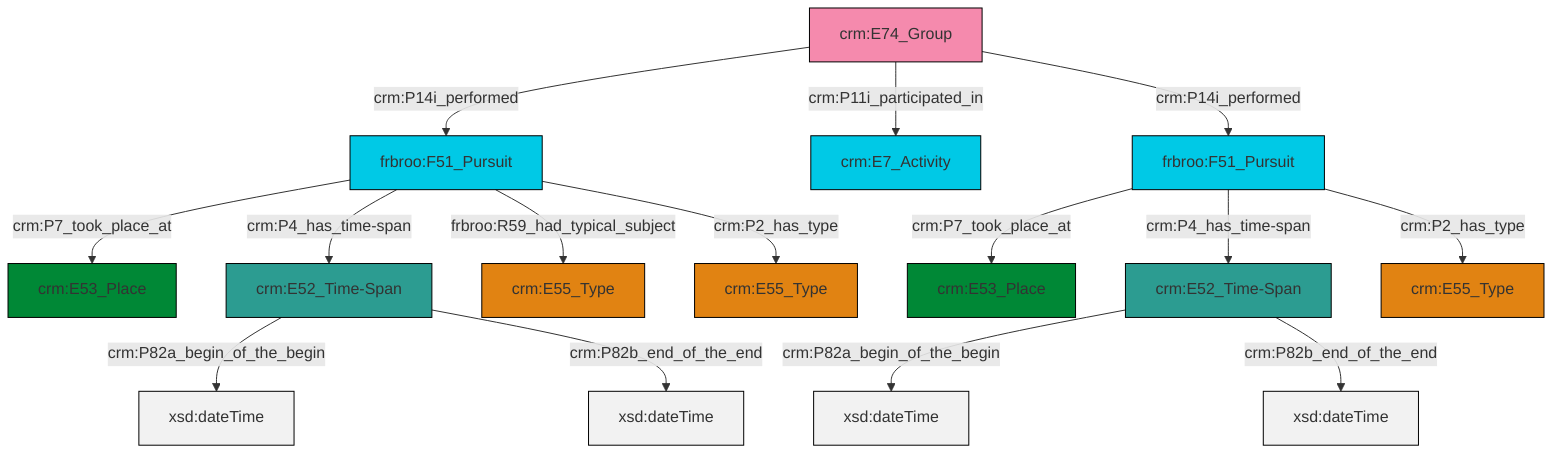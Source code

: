 graph TD
classDef Literal fill:#f2f2f2,stroke:#000000;
classDef CRM_Entity fill:#FFFFFF,stroke:#000000;
classDef Temporal_Entity fill:#00C9E6, stroke:#000000;
classDef Type fill:#E18312, stroke:#000000;
classDef Time-Span fill:#2C9C91, stroke:#000000;
classDef Appellation fill:#FFEB7F, stroke:#000000;
classDef Place fill:#008836, stroke:#000000;
classDef Persistent_Item fill:#B266B2, stroke:#000000;
classDef Conceptual_Object fill:#FFD700, stroke:#000000;
classDef Physical_Thing fill:#D2B48C, stroke:#000000;
classDef Actor fill:#f58aad, stroke:#000000;
classDef PC_Classes fill:#4ce600, stroke:#000000;
classDef Multi fill:#cccccc,stroke:#000000;

0["crm:E52_Time-Span"]:::Time-Span -->|crm:P82a_begin_of_the_begin| 1[xsd:dateTime]:::Literal
6["crm:E52_Time-Span"]:::Time-Span -->|crm:P82a_begin_of_the_begin| 7[xsd:dateTime]:::Literal
8["frbroo:F51_Pursuit"]:::Temporal_Entity -->|crm:P7_took_place_at| 9["crm:E53_Place"]:::Place
14["frbroo:F51_Pursuit"]:::Temporal_Entity -->|crm:P7_took_place_at| 4["crm:E53_Place"]:::Place
0["crm:E52_Time-Span"]:::Time-Span -->|crm:P82b_end_of_the_end| 15[xsd:dateTime]:::Literal
10["crm:E74_Group"]:::Actor -->|crm:P14i_performed| 8["frbroo:F51_Pursuit"]:::Temporal_Entity
8["frbroo:F51_Pursuit"]:::Temporal_Entity -->|crm:P4_has_time-span| 6["crm:E52_Time-Span"]:::Time-Span
14["frbroo:F51_Pursuit"]:::Temporal_Entity -->|crm:P4_has_time-span| 0["crm:E52_Time-Span"]:::Time-Span
8["frbroo:F51_Pursuit"]:::Temporal_Entity -->|frbroo:R59_had_typical_subject| 21["crm:E55_Type"]:::Type
6["crm:E52_Time-Span"]:::Time-Span -->|crm:P82b_end_of_the_end| 22[xsd:dateTime]:::Literal
14["frbroo:F51_Pursuit"]:::Temporal_Entity -->|crm:P2_has_type| 2["crm:E55_Type"]:::Type
10["crm:E74_Group"]:::Actor -->|crm:P11i_participated_in| 24["crm:E7_Activity"]:::Temporal_Entity
8["frbroo:F51_Pursuit"]:::Temporal_Entity -->|crm:P2_has_type| 12["crm:E55_Type"]:::Type
10["crm:E74_Group"]:::Actor -->|crm:P14i_performed| 14["frbroo:F51_Pursuit"]:::Temporal_Entity